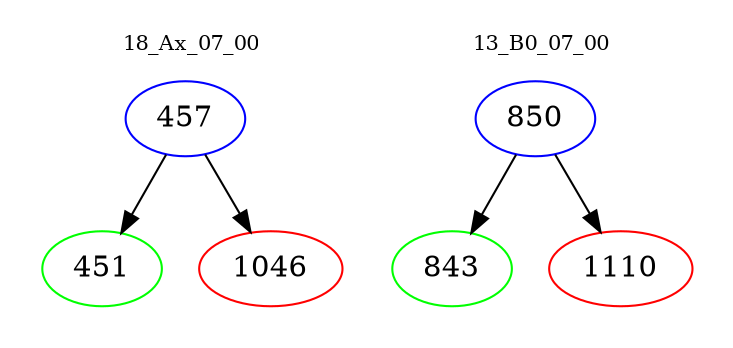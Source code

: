 digraph{
subgraph cluster_0 {
color = white
label = "18_Ax_07_00";
fontsize=10;
T0_457 [label="457", color="blue"]
T0_457 -> T0_451 [color="black"]
T0_451 [label="451", color="green"]
T0_457 -> T0_1046 [color="black"]
T0_1046 [label="1046", color="red"]
}
subgraph cluster_1 {
color = white
label = "13_B0_07_00";
fontsize=10;
T1_850 [label="850", color="blue"]
T1_850 -> T1_843 [color="black"]
T1_843 [label="843", color="green"]
T1_850 -> T1_1110 [color="black"]
T1_1110 [label="1110", color="red"]
}
}
